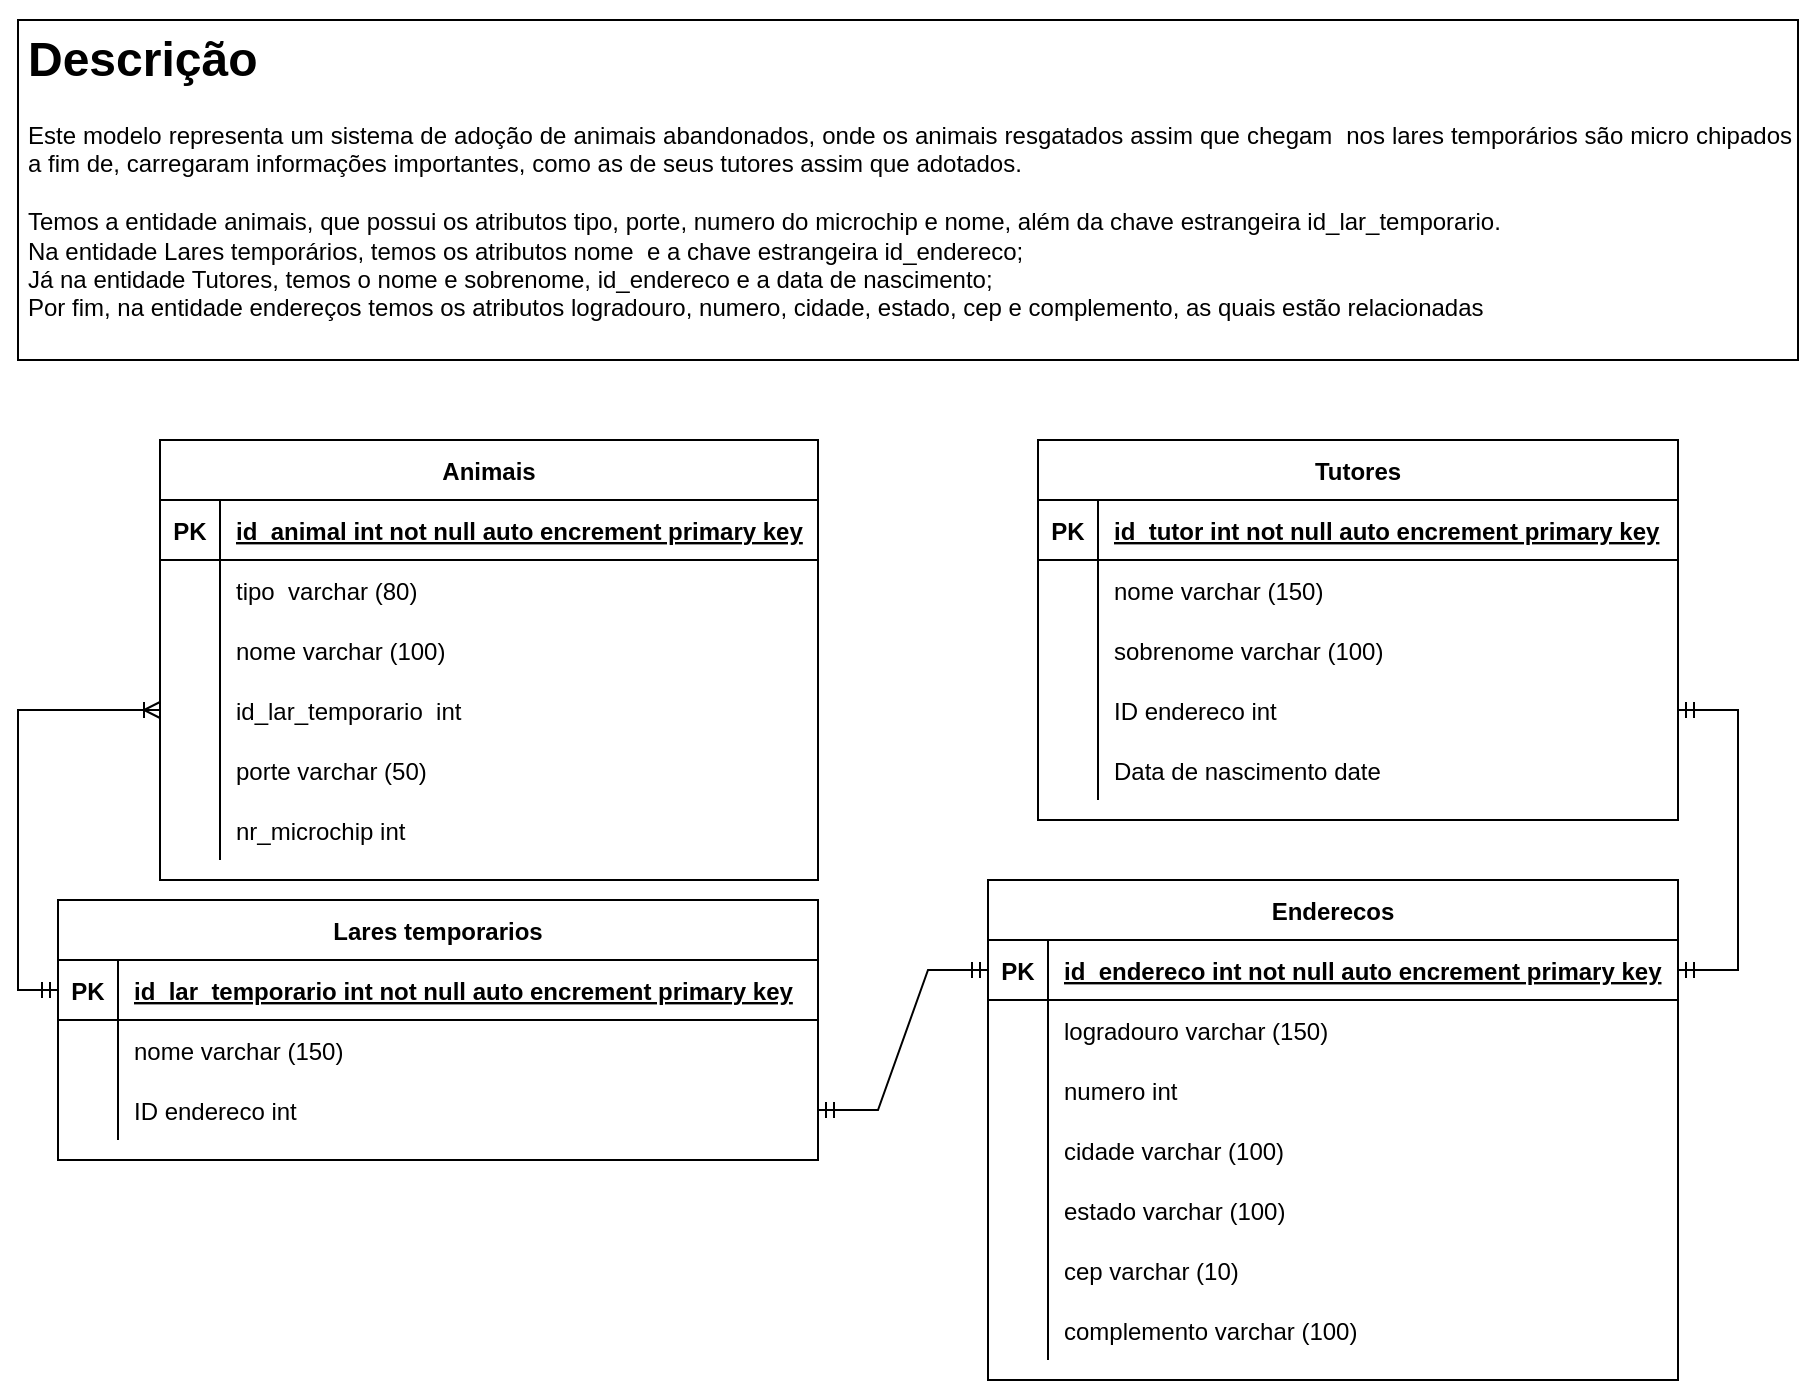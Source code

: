 <mxfile version="20.5.1" type="device"><diagram id="LzvaHE_dtgr_0zQ7VHrO" name="Página-1"><mxGraphModel dx="1604" dy="544" grid="1" gridSize="10" guides="1" tooltips="1" connect="1" arrows="1" fold="1" page="1" pageScale="1" pageWidth="827" pageHeight="1169" math="0" shadow="0"><root><mxCell id="0"/><mxCell id="1" parent="0"/><mxCell id="SdzZGXSx8gXh6L6TFy09-1" value="Animais" style="shape=table;startSize=30;container=1;collapsible=1;childLayout=tableLayout;fixedRows=1;rowLines=0;fontStyle=1;align=center;resizeLast=1;" vertex="1" parent="1"><mxGeometry x="-9" y="230" width="329" height="220" as="geometry"/></mxCell><mxCell id="SdzZGXSx8gXh6L6TFy09-2" value="" style="shape=tableRow;horizontal=0;startSize=0;swimlaneHead=0;swimlaneBody=0;fillColor=none;collapsible=0;dropTarget=0;points=[[0,0.5],[1,0.5]];portConstraint=eastwest;top=0;left=0;right=0;bottom=1;" vertex="1" parent="SdzZGXSx8gXh6L6TFy09-1"><mxGeometry y="30" width="329" height="30" as="geometry"/></mxCell><mxCell id="SdzZGXSx8gXh6L6TFy09-3" value="PK" style="shape=partialRectangle;connectable=0;fillColor=none;top=0;left=0;bottom=0;right=0;fontStyle=1;overflow=hidden;" vertex="1" parent="SdzZGXSx8gXh6L6TFy09-2"><mxGeometry width="30" height="30" as="geometry"><mxRectangle width="30" height="30" as="alternateBounds"/></mxGeometry></mxCell><mxCell id="SdzZGXSx8gXh6L6TFy09-4" value="id_animal int not null auto encrement primary key" style="shape=partialRectangle;connectable=0;fillColor=none;top=0;left=0;bottom=0;right=0;align=left;spacingLeft=6;fontStyle=5;overflow=hidden;" vertex="1" parent="SdzZGXSx8gXh6L6TFy09-2"><mxGeometry x="30" width="299" height="30" as="geometry"><mxRectangle width="299" height="30" as="alternateBounds"/></mxGeometry></mxCell><mxCell id="SdzZGXSx8gXh6L6TFy09-5" value="" style="shape=tableRow;horizontal=0;startSize=0;swimlaneHead=0;swimlaneBody=0;fillColor=none;collapsible=0;dropTarget=0;points=[[0,0.5],[1,0.5]];portConstraint=eastwest;top=0;left=0;right=0;bottom=0;" vertex="1" parent="SdzZGXSx8gXh6L6TFy09-1"><mxGeometry y="60" width="329" height="30" as="geometry"/></mxCell><mxCell id="SdzZGXSx8gXh6L6TFy09-6" value="" style="shape=partialRectangle;connectable=0;fillColor=none;top=0;left=0;bottom=0;right=0;editable=1;overflow=hidden;" vertex="1" parent="SdzZGXSx8gXh6L6TFy09-5"><mxGeometry width="30" height="30" as="geometry"><mxRectangle width="30" height="30" as="alternateBounds"/></mxGeometry></mxCell><mxCell id="SdzZGXSx8gXh6L6TFy09-7" value="tipo  varchar (80)" style="shape=partialRectangle;connectable=0;fillColor=none;top=0;left=0;bottom=0;right=0;align=left;spacingLeft=6;overflow=hidden;" vertex="1" parent="SdzZGXSx8gXh6L6TFy09-5"><mxGeometry x="30" width="299" height="30" as="geometry"><mxRectangle width="299" height="30" as="alternateBounds"/></mxGeometry></mxCell><mxCell id="SdzZGXSx8gXh6L6TFy09-124" value="" style="shape=tableRow;horizontal=0;startSize=0;swimlaneHead=0;swimlaneBody=0;fillColor=none;collapsible=0;dropTarget=0;points=[[0,0.5],[1,0.5]];portConstraint=eastwest;top=0;left=0;right=0;bottom=0;strokeColor=default;" vertex="1" parent="SdzZGXSx8gXh6L6TFy09-1"><mxGeometry y="90" width="329" height="30" as="geometry"/></mxCell><mxCell id="SdzZGXSx8gXh6L6TFy09-125" value="" style="shape=partialRectangle;connectable=0;fillColor=none;top=0;left=0;bottom=0;right=0;editable=1;overflow=hidden;strokeColor=default;" vertex="1" parent="SdzZGXSx8gXh6L6TFy09-124"><mxGeometry width="30" height="30" as="geometry"><mxRectangle width="30" height="30" as="alternateBounds"/></mxGeometry></mxCell><mxCell id="SdzZGXSx8gXh6L6TFy09-126" value="nome varchar (100)" style="shape=partialRectangle;connectable=0;fillColor=none;top=0;left=0;bottom=0;right=0;align=left;spacingLeft=6;overflow=hidden;strokeColor=default;" vertex="1" parent="SdzZGXSx8gXh6L6TFy09-124"><mxGeometry x="30" width="299" height="30" as="geometry"><mxRectangle width="299" height="30" as="alternateBounds"/></mxGeometry></mxCell><mxCell id="SdzZGXSx8gXh6L6TFy09-8" value="" style="shape=tableRow;horizontal=0;startSize=0;swimlaneHead=0;swimlaneBody=0;fillColor=none;collapsible=0;dropTarget=0;points=[[0,0.5],[1,0.5]];portConstraint=eastwest;top=0;left=0;right=0;bottom=0;" vertex="1" parent="SdzZGXSx8gXh6L6TFy09-1"><mxGeometry y="120" width="329" height="30" as="geometry"/></mxCell><mxCell id="SdzZGXSx8gXh6L6TFy09-9" value="" style="shape=partialRectangle;connectable=0;fillColor=none;top=0;left=0;bottom=0;right=0;editable=1;overflow=hidden;" vertex="1" parent="SdzZGXSx8gXh6L6TFy09-8"><mxGeometry width="30" height="30" as="geometry"><mxRectangle width="30" height="30" as="alternateBounds"/></mxGeometry></mxCell><mxCell id="SdzZGXSx8gXh6L6TFy09-10" value="id_lar_temporario  int" style="shape=partialRectangle;connectable=0;fillColor=none;top=0;left=0;bottom=0;right=0;align=left;spacingLeft=6;overflow=hidden;" vertex="1" parent="SdzZGXSx8gXh6L6TFy09-8"><mxGeometry x="30" width="299" height="30" as="geometry"><mxRectangle width="299" height="30" as="alternateBounds"/></mxGeometry></mxCell><mxCell id="SdzZGXSx8gXh6L6TFy09-11" value="" style="shape=tableRow;horizontal=0;startSize=0;swimlaneHead=0;swimlaneBody=0;fillColor=none;collapsible=0;dropTarget=0;points=[[0,0.5],[1,0.5]];portConstraint=eastwest;top=0;left=0;right=0;bottom=0;" vertex="1" parent="SdzZGXSx8gXh6L6TFy09-1"><mxGeometry y="150" width="329" height="30" as="geometry"/></mxCell><mxCell id="SdzZGXSx8gXh6L6TFy09-12" value="" style="shape=partialRectangle;connectable=0;fillColor=none;top=0;left=0;bottom=0;right=0;editable=1;overflow=hidden;" vertex="1" parent="SdzZGXSx8gXh6L6TFy09-11"><mxGeometry width="30" height="30" as="geometry"><mxRectangle width="30" height="30" as="alternateBounds"/></mxGeometry></mxCell><mxCell id="SdzZGXSx8gXh6L6TFy09-13" value="porte varchar (50)" style="shape=partialRectangle;connectable=0;fillColor=none;top=0;left=0;bottom=0;right=0;align=left;spacingLeft=6;overflow=hidden;" vertex="1" parent="SdzZGXSx8gXh6L6TFy09-11"><mxGeometry x="30" width="299" height="30" as="geometry"><mxRectangle width="299" height="30" as="alternateBounds"/></mxGeometry></mxCell><mxCell id="SdzZGXSx8gXh6L6TFy09-74" value="" style="shape=tableRow;horizontal=0;startSize=0;swimlaneHead=0;swimlaneBody=0;fillColor=none;collapsible=0;dropTarget=0;points=[[0,0.5],[1,0.5]];portConstraint=eastwest;top=0;left=0;right=0;bottom=0;" vertex="1" parent="SdzZGXSx8gXh6L6TFy09-1"><mxGeometry y="180" width="329" height="30" as="geometry"/></mxCell><mxCell id="SdzZGXSx8gXh6L6TFy09-75" value="" style="shape=partialRectangle;connectable=0;fillColor=none;top=0;left=0;bottom=0;right=0;editable=1;overflow=hidden;" vertex="1" parent="SdzZGXSx8gXh6L6TFy09-74"><mxGeometry width="30" height="30" as="geometry"><mxRectangle width="30" height="30" as="alternateBounds"/></mxGeometry></mxCell><mxCell id="SdzZGXSx8gXh6L6TFy09-76" value="nr_microchip int " style="shape=partialRectangle;connectable=0;fillColor=none;top=0;left=0;bottom=0;right=0;align=left;spacingLeft=6;overflow=hidden;" vertex="1" parent="SdzZGXSx8gXh6L6TFy09-74"><mxGeometry x="30" width="299" height="30" as="geometry"><mxRectangle width="299" height="30" as="alternateBounds"/></mxGeometry></mxCell><mxCell id="SdzZGXSx8gXh6L6TFy09-27" value="Tutores" style="shape=table;startSize=30;container=1;collapsible=1;childLayout=tableLayout;fixedRows=1;rowLines=0;fontStyle=1;align=center;resizeLast=1;" vertex="1" parent="1"><mxGeometry x="430" y="230" width="320" height="190" as="geometry"/></mxCell><mxCell id="SdzZGXSx8gXh6L6TFy09-28" value="" style="shape=tableRow;horizontal=0;startSize=0;swimlaneHead=0;swimlaneBody=0;fillColor=none;collapsible=0;dropTarget=0;points=[[0,0.5],[1,0.5]];portConstraint=eastwest;top=0;left=0;right=0;bottom=1;" vertex="1" parent="SdzZGXSx8gXh6L6TFy09-27"><mxGeometry y="30" width="320" height="30" as="geometry"/></mxCell><mxCell id="SdzZGXSx8gXh6L6TFy09-29" value="PK" style="shape=partialRectangle;connectable=0;fillColor=none;top=0;left=0;bottom=0;right=0;fontStyle=1;overflow=hidden;" vertex="1" parent="SdzZGXSx8gXh6L6TFy09-28"><mxGeometry width="30" height="30" as="geometry"><mxRectangle width="30" height="30" as="alternateBounds"/></mxGeometry></mxCell><mxCell id="SdzZGXSx8gXh6L6TFy09-30" value="id_tutor int not null auto encrement primary key" style="shape=partialRectangle;connectable=0;fillColor=none;top=0;left=0;bottom=0;right=0;align=left;spacingLeft=6;fontStyle=5;overflow=hidden;" vertex="1" parent="SdzZGXSx8gXh6L6TFy09-28"><mxGeometry x="30" width="290" height="30" as="geometry"><mxRectangle width="290" height="30" as="alternateBounds"/></mxGeometry></mxCell><mxCell id="SdzZGXSx8gXh6L6TFy09-31" value="" style="shape=tableRow;horizontal=0;startSize=0;swimlaneHead=0;swimlaneBody=0;fillColor=none;collapsible=0;dropTarget=0;points=[[0,0.5],[1,0.5]];portConstraint=eastwest;top=0;left=0;right=0;bottom=0;" vertex="1" parent="SdzZGXSx8gXh6L6TFy09-27"><mxGeometry y="60" width="320" height="30" as="geometry"/></mxCell><mxCell id="SdzZGXSx8gXh6L6TFy09-32" value="" style="shape=partialRectangle;connectable=0;fillColor=none;top=0;left=0;bottom=0;right=0;editable=1;overflow=hidden;" vertex="1" parent="SdzZGXSx8gXh6L6TFy09-31"><mxGeometry width="30" height="30" as="geometry"><mxRectangle width="30" height="30" as="alternateBounds"/></mxGeometry></mxCell><mxCell id="SdzZGXSx8gXh6L6TFy09-33" value="nome varchar (150)" style="shape=partialRectangle;connectable=0;fillColor=none;top=0;left=0;bottom=0;right=0;align=left;spacingLeft=6;overflow=hidden;" vertex="1" parent="SdzZGXSx8gXh6L6TFy09-31"><mxGeometry x="30" width="290" height="30" as="geometry"><mxRectangle width="290" height="30" as="alternateBounds"/></mxGeometry></mxCell><mxCell id="SdzZGXSx8gXh6L6TFy09-34" value="" style="shape=tableRow;horizontal=0;startSize=0;swimlaneHead=0;swimlaneBody=0;fillColor=none;collapsible=0;dropTarget=0;points=[[0,0.5],[1,0.5]];portConstraint=eastwest;top=0;left=0;right=0;bottom=0;" vertex="1" parent="SdzZGXSx8gXh6L6TFy09-27"><mxGeometry y="90" width="320" height="30" as="geometry"/></mxCell><mxCell id="SdzZGXSx8gXh6L6TFy09-35" value="" style="shape=partialRectangle;connectable=0;fillColor=none;top=0;left=0;bottom=0;right=0;editable=1;overflow=hidden;" vertex="1" parent="SdzZGXSx8gXh6L6TFy09-34"><mxGeometry width="30" height="30" as="geometry"><mxRectangle width="30" height="30" as="alternateBounds"/></mxGeometry></mxCell><mxCell id="SdzZGXSx8gXh6L6TFy09-36" value="sobrenome varchar (100)" style="shape=partialRectangle;connectable=0;fillColor=none;top=0;left=0;bottom=0;right=0;align=left;spacingLeft=6;overflow=hidden;" vertex="1" parent="SdzZGXSx8gXh6L6TFy09-34"><mxGeometry x="30" width="290" height="30" as="geometry"><mxRectangle width="290" height="30" as="alternateBounds"/></mxGeometry></mxCell><mxCell id="SdzZGXSx8gXh6L6TFy09-37" value="" style="shape=tableRow;horizontal=0;startSize=0;swimlaneHead=0;swimlaneBody=0;fillColor=none;collapsible=0;dropTarget=0;points=[[0,0.5],[1,0.5]];portConstraint=eastwest;top=0;left=0;right=0;bottom=0;" vertex="1" parent="SdzZGXSx8gXh6L6TFy09-27"><mxGeometry y="120" width="320" height="30" as="geometry"/></mxCell><mxCell id="SdzZGXSx8gXh6L6TFy09-38" value="" style="shape=partialRectangle;connectable=0;fillColor=none;top=0;left=0;bottom=0;right=0;editable=1;overflow=hidden;" vertex="1" parent="SdzZGXSx8gXh6L6TFy09-37"><mxGeometry width="30" height="30" as="geometry"><mxRectangle width="30" height="30" as="alternateBounds"/></mxGeometry></mxCell><mxCell id="SdzZGXSx8gXh6L6TFy09-39" value="ID endereco int" style="shape=partialRectangle;connectable=0;fillColor=none;top=0;left=0;bottom=0;right=0;align=left;spacingLeft=6;overflow=hidden;" vertex="1" parent="SdzZGXSx8gXh6L6TFy09-37"><mxGeometry x="30" width="290" height="30" as="geometry"><mxRectangle width="290" height="30" as="alternateBounds"/></mxGeometry></mxCell><mxCell id="SdzZGXSx8gXh6L6TFy09-41" value="" style="shape=tableRow;horizontal=0;startSize=0;swimlaneHead=0;swimlaneBody=0;fillColor=none;collapsible=0;dropTarget=0;points=[[0,0.5],[1,0.5]];portConstraint=eastwest;top=0;left=0;right=0;bottom=0;" vertex="1" parent="SdzZGXSx8gXh6L6TFy09-27"><mxGeometry y="150" width="320" height="30" as="geometry"/></mxCell><mxCell id="SdzZGXSx8gXh6L6TFy09-42" value="" style="shape=partialRectangle;connectable=0;fillColor=none;top=0;left=0;bottom=0;right=0;editable=1;overflow=hidden;" vertex="1" parent="SdzZGXSx8gXh6L6TFy09-41"><mxGeometry width="30" height="30" as="geometry"><mxRectangle width="30" height="30" as="alternateBounds"/></mxGeometry></mxCell><mxCell id="SdzZGXSx8gXh6L6TFy09-43" value="Data de nascimento date    " style="shape=partialRectangle;connectable=0;fillColor=none;top=0;left=0;bottom=0;right=0;align=left;spacingLeft=6;overflow=hidden;" vertex="1" parent="SdzZGXSx8gXh6L6TFy09-41"><mxGeometry x="30" width="290" height="30" as="geometry"><mxRectangle width="290" height="30" as="alternateBounds"/></mxGeometry></mxCell><mxCell id="SdzZGXSx8gXh6L6TFy09-44" value="Lares temporarios" style="shape=table;startSize=30;container=1;collapsible=1;childLayout=tableLayout;fixedRows=1;rowLines=0;fontStyle=1;align=center;resizeLast=1;" vertex="1" parent="1"><mxGeometry x="-60" y="460" width="380" height="130" as="geometry"/></mxCell><mxCell id="SdzZGXSx8gXh6L6TFy09-45" value="" style="shape=tableRow;horizontal=0;startSize=0;swimlaneHead=0;swimlaneBody=0;fillColor=none;collapsible=0;dropTarget=0;points=[[0,0.5],[1,0.5]];portConstraint=eastwest;top=0;left=0;right=0;bottom=1;" vertex="1" parent="SdzZGXSx8gXh6L6TFy09-44"><mxGeometry y="30" width="380" height="30" as="geometry"/></mxCell><mxCell id="SdzZGXSx8gXh6L6TFy09-46" value="PK" style="shape=partialRectangle;connectable=0;fillColor=none;top=0;left=0;bottom=0;right=0;fontStyle=1;overflow=hidden;" vertex="1" parent="SdzZGXSx8gXh6L6TFy09-45"><mxGeometry width="30" height="30" as="geometry"><mxRectangle width="30" height="30" as="alternateBounds"/></mxGeometry></mxCell><mxCell id="SdzZGXSx8gXh6L6TFy09-47" value="id_lar_temporario int not null auto encrement primary key" style="shape=partialRectangle;connectable=0;fillColor=none;top=0;left=0;bottom=0;right=0;align=left;spacingLeft=6;fontStyle=5;overflow=hidden;" vertex="1" parent="SdzZGXSx8gXh6L6TFy09-45"><mxGeometry x="30" width="350" height="30" as="geometry"><mxRectangle width="350" height="30" as="alternateBounds"/></mxGeometry></mxCell><mxCell id="SdzZGXSx8gXh6L6TFy09-48" value="" style="shape=tableRow;horizontal=0;startSize=0;swimlaneHead=0;swimlaneBody=0;fillColor=none;collapsible=0;dropTarget=0;points=[[0,0.5],[1,0.5]];portConstraint=eastwest;top=0;left=0;right=0;bottom=0;" vertex="1" parent="SdzZGXSx8gXh6L6TFy09-44"><mxGeometry y="60" width="380" height="30" as="geometry"/></mxCell><mxCell id="SdzZGXSx8gXh6L6TFy09-49" value="" style="shape=partialRectangle;connectable=0;fillColor=none;top=0;left=0;bottom=0;right=0;editable=1;overflow=hidden;" vertex="1" parent="SdzZGXSx8gXh6L6TFy09-48"><mxGeometry width="30" height="30" as="geometry"><mxRectangle width="30" height="30" as="alternateBounds"/></mxGeometry></mxCell><mxCell id="SdzZGXSx8gXh6L6TFy09-50" value="nome varchar (150)" style="shape=partialRectangle;connectable=0;fillColor=none;top=0;left=0;bottom=0;right=0;align=left;spacingLeft=6;overflow=hidden;" vertex="1" parent="SdzZGXSx8gXh6L6TFy09-48"><mxGeometry x="30" width="350" height="30" as="geometry"><mxRectangle width="350" height="30" as="alternateBounds"/></mxGeometry></mxCell><mxCell id="SdzZGXSx8gXh6L6TFy09-54" value="" style="shape=tableRow;horizontal=0;startSize=0;swimlaneHead=0;swimlaneBody=0;fillColor=none;collapsible=0;dropTarget=0;points=[[0,0.5],[1,0.5]];portConstraint=eastwest;top=0;left=0;right=0;bottom=0;" vertex="1" parent="SdzZGXSx8gXh6L6TFy09-44"><mxGeometry y="90" width="380" height="30" as="geometry"/></mxCell><mxCell id="SdzZGXSx8gXh6L6TFy09-55" value="" style="shape=partialRectangle;connectable=0;fillColor=none;top=0;left=0;bottom=0;right=0;editable=1;overflow=hidden;" vertex="1" parent="SdzZGXSx8gXh6L6TFy09-54"><mxGeometry width="30" height="30" as="geometry"><mxRectangle width="30" height="30" as="alternateBounds"/></mxGeometry></mxCell><mxCell id="SdzZGXSx8gXh6L6TFy09-56" value="ID endereco int" style="shape=partialRectangle;connectable=0;fillColor=none;top=0;left=0;bottom=0;right=0;align=left;spacingLeft=6;overflow=hidden;" vertex="1" parent="SdzZGXSx8gXh6L6TFy09-54"><mxGeometry x="30" width="350" height="30" as="geometry"><mxRectangle width="350" height="30" as="alternateBounds"/></mxGeometry></mxCell><mxCell id="SdzZGXSx8gXh6L6TFy09-81" value="Enderecos" style="shape=table;startSize=30;container=1;collapsible=1;childLayout=tableLayout;fixedRows=1;rowLines=0;fontStyle=1;align=center;resizeLast=1;" vertex="1" parent="1"><mxGeometry x="405" y="450" width="345" height="250" as="geometry"/></mxCell><mxCell id="SdzZGXSx8gXh6L6TFy09-82" value="" style="shape=tableRow;horizontal=0;startSize=0;swimlaneHead=0;swimlaneBody=0;fillColor=none;collapsible=0;dropTarget=0;points=[[0,0.5],[1,0.5]];portConstraint=eastwest;top=0;left=0;right=0;bottom=1;" vertex="1" parent="SdzZGXSx8gXh6L6TFy09-81"><mxGeometry y="30" width="345" height="30" as="geometry"/></mxCell><mxCell id="SdzZGXSx8gXh6L6TFy09-83" value="PK" style="shape=partialRectangle;connectable=0;fillColor=none;top=0;left=0;bottom=0;right=0;fontStyle=1;overflow=hidden;" vertex="1" parent="SdzZGXSx8gXh6L6TFy09-82"><mxGeometry width="30" height="30" as="geometry"><mxRectangle width="30" height="30" as="alternateBounds"/></mxGeometry></mxCell><mxCell id="SdzZGXSx8gXh6L6TFy09-84" value="id_endereco int not null auto encrement primary key" style="shape=partialRectangle;connectable=0;fillColor=none;top=0;left=0;bottom=0;right=0;align=left;spacingLeft=6;fontStyle=5;overflow=hidden;" vertex="1" parent="SdzZGXSx8gXh6L6TFy09-82"><mxGeometry x="30" width="315" height="30" as="geometry"><mxRectangle width="315" height="30" as="alternateBounds"/></mxGeometry></mxCell><mxCell id="SdzZGXSx8gXh6L6TFy09-88" value="" style="shape=tableRow;horizontal=0;startSize=0;swimlaneHead=0;swimlaneBody=0;fillColor=none;collapsible=0;dropTarget=0;points=[[0,0.5],[1,0.5]];portConstraint=eastwest;top=0;left=0;right=0;bottom=0;" vertex="1" parent="SdzZGXSx8gXh6L6TFy09-81"><mxGeometry y="60" width="345" height="30" as="geometry"/></mxCell><mxCell id="SdzZGXSx8gXh6L6TFy09-89" value="" style="shape=partialRectangle;connectable=0;fillColor=none;top=0;left=0;bottom=0;right=0;editable=1;overflow=hidden;" vertex="1" parent="SdzZGXSx8gXh6L6TFy09-88"><mxGeometry width="30" height="30" as="geometry"><mxRectangle width="30" height="30" as="alternateBounds"/></mxGeometry></mxCell><mxCell id="SdzZGXSx8gXh6L6TFy09-90" value="logradouro varchar (150)" style="shape=partialRectangle;connectable=0;fillColor=none;top=0;left=0;bottom=0;right=0;align=left;spacingLeft=6;overflow=hidden;" vertex="1" parent="SdzZGXSx8gXh6L6TFy09-88"><mxGeometry x="30" width="315" height="30" as="geometry"><mxRectangle width="315" height="30" as="alternateBounds"/></mxGeometry></mxCell><mxCell id="SdzZGXSx8gXh6L6TFy09-91" value="" style="shape=tableRow;horizontal=0;startSize=0;swimlaneHead=0;swimlaneBody=0;fillColor=none;collapsible=0;dropTarget=0;points=[[0,0.5],[1,0.5]];portConstraint=eastwest;top=0;left=0;right=0;bottom=0;" vertex="1" parent="SdzZGXSx8gXh6L6TFy09-81"><mxGeometry y="90" width="345" height="30" as="geometry"/></mxCell><mxCell id="SdzZGXSx8gXh6L6TFy09-92" value="" style="shape=partialRectangle;connectable=0;fillColor=none;top=0;left=0;bottom=0;right=0;editable=1;overflow=hidden;" vertex="1" parent="SdzZGXSx8gXh6L6TFy09-91"><mxGeometry width="30" height="30" as="geometry"><mxRectangle width="30" height="30" as="alternateBounds"/></mxGeometry></mxCell><mxCell id="SdzZGXSx8gXh6L6TFy09-93" value="numero int" style="shape=partialRectangle;connectable=0;fillColor=none;top=0;left=0;bottom=0;right=0;align=left;spacingLeft=6;overflow=hidden;" vertex="1" parent="SdzZGXSx8gXh6L6TFy09-91"><mxGeometry x="30" width="315" height="30" as="geometry"><mxRectangle width="315" height="30" as="alternateBounds"/></mxGeometry></mxCell><mxCell id="SdzZGXSx8gXh6L6TFy09-94" value="" style="shape=tableRow;horizontal=0;startSize=0;swimlaneHead=0;swimlaneBody=0;fillColor=none;collapsible=0;dropTarget=0;points=[[0,0.5],[1,0.5]];portConstraint=eastwest;top=0;left=0;right=0;bottom=0;" vertex="1" parent="SdzZGXSx8gXh6L6TFy09-81"><mxGeometry y="120" width="345" height="30" as="geometry"/></mxCell><mxCell id="SdzZGXSx8gXh6L6TFy09-95" value="" style="shape=partialRectangle;connectable=0;fillColor=none;top=0;left=0;bottom=0;right=0;editable=1;overflow=hidden;" vertex="1" parent="SdzZGXSx8gXh6L6TFy09-94"><mxGeometry width="30" height="30" as="geometry"><mxRectangle width="30" height="30" as="alternateBounds"/></mxGeometry></mxCell><mxCell id="SdzZGXSx8gXh6L6TFy09-96" value="cidade varchar (100)" style="shape=partialRectangle;connectable=0;fillColor=none;top=0;left=0;bottom=0;right=0;align=left;spacingLeft=6;overflow=hidden;" vertex="1" parent="SdzZGXSx8gXh6L6TFy09-94"><mxGeometry x="30" width="315" height="30" as="geometry"><mxRectangle width="315" height="30" as="alternateBounds"/></mxGeometry></mxCell><mxCell id="SdzZGXSx8gXh6L6TFy09-108" value="" style="shape=tableRow;horizontal=0;startSize=0;swimlaneHead=0;swimlaneBody=0;fillColor=none;collapsible=0;dropTarget=0;points=[[0,0.5],[1,0.5]];portConstraint=eastwest;top=0;left=0;right=0;bottom=0;" vertex="1" parent="SdzZGXSx8gXh6L6TFy09-81"><mxGeometry y="150" width="345" height="30" as="geometry"/></mxCell><mxCell id="SdzZGXSx8gXh6L6TFy09-109" value="" style="shape=partialRectangle;connectable=0;fillColor=none;top=0;left=0;bottom=0;right=0;editable=1;overflow=hidden;" vertex="1" parent="SdzZGXSx8gXh6L6TFy09-108"><mxGeometry width="30" height="30" as="geometry"><mxRectangle width="30" height="30" as="alternateBounds"/></mxGeometry></mxCell><mxCell id="SdzZGXSx8gXh6L6TFy09-110" value="estado varchar (100)" style="shape=partialRectangle;connectable=0;fillColor=none;top=0;left=0;bottom=0;right=0;align=left;spacingLeft=6;overflow=hidden;" vertex="1" parent="SdzZGXSx8gXh6L6TFy09-108"><mxGeometry x="30" width="315" height="30" as="geometry"><mxRectangle width="315" height="30" as="alternateBounds"/></mxGeometry></mxCell><mxCell id="SdzZGXSx8gXh6L6TFy09-97" value="" style="shape=tableRow;horizontal=0;startSize=0;swimlaneHead=0;swimlaneBody=0;fillColor=none;collapsible=0;dropTarget=0;points=[[0,0.5],[1,0.5]];portConstraint=eastwest;top=0;left=0;right=0;bottom=0;" vertex="1" parent="SdzZGXSx8gXh6L6TFy09-81"><mxGeometry y="180" width="345" height="30" as="geometry"/></mxCell><mxCell id="SdzZGXSx8gXh6L6TFy09-98" value="" style="shape=partialRectangle;connectable=0;fillColor=none;top=0;left=0;bottom=0;right=0;editable=1;overflow=hidden;" vertex="1" parent="SdzZGXSx8gXh6L6TFy09-97"><mxGeometry width="30" height="30" as="geometry"><mxRectangle width="30" height="30" as="alternateBounds"/></mxGeometry></mxCell><mxCell id="SdzZGXSx8gXh6L6TFy09-99" value="cep varchar (10)" style="shape=partialRectangle;connectable=0;fillColor=none;top=0;left=0;bottom=0;right=0;align=left;spacingLeft=6;overflow=hidden;" vertex="1" parent="SdzZGXSx8gXh6L6TFy09-97"><mxGeometry x="30" width="315" height="30" as="geometry"><mxRectangle width="315" height="30" as="alternateBounds"/></mxGeometry></mxCell><mxCell id="SdzZGXSx8gXh6L6TFy09-100" value="" style="shape=tableRow;horizontal=0;startSize=0;swimlaneHead=0;swimlaneBody=0;fillColor=none;collapsible=0;dropTarget=0;points=[[0,0.5],[1,0.5]];portConstraint=eastwest;top=0;left=0;right=0;bottom=0;" vertex="1" parent="SdzZGXSx8gXh6L6TFy09-81"><mxGeometry y="210" width="345" height="30" as="geometry"/></mxCell><mxCell id="SdzZGXSx8gXh6L6TFy09-101" value="" style="shape=partialRectangle;connectable=0;fillColor=none;top=0;left=0;bottom=0;right=0;editable=1;overflow=hidden;" vertex="1" parent="SdzZGXSx8gXh6L6TFy09-100"><mxGeometry width="30" height="30" as="geometry"><mxRectangle width="30" height="30" as="alternateBounds"/></mxGeometry></mxCell><mxCell id="SdzZGXSx8gXh6L6TFy09-102" value="complemento varchar (100)" style="shape=partialRectangle;connectable=0;fillColor=none;top=0;left=0;bottom=0;right=0;align=left;spacingLeft=6;overflow=hidden;" vertex="1" parent="SdzZGXSx8gXh6L6TFy09-100"><mxGeometry x="30" width="315" height="30" as="geometry"><mxRectangle width="315" height="30" as="alternateBounds"/></mxGeometry></mxCell><mxCell id="SdzZGXSx8gXh6L6TFy09-112" value="" style="edgeStyle=entityRelationEdgeStyle;fontSize=12;html=1;endArrow=ERmandOne;startArrow=ERmandOne;rounded=0;entryX=0;entryY=0.5;entryDx=0;entryDy=0;exitX=1;exitY=0.5;exitDx=0;exitDy=0;" edge="1" parent="1" source="SdzZGXSx8gXh6L6TFy09-54" target="SdzZGXSx8gXh6L6TFy09-82"><mxGeometry width="100" height="100" relative="1" as="geometry"><mxPoint x="300" y="640" as="sourcePoint"/><mxPoint x="400" y="540" as="targetPoint"/></mxGeometry></mxCell><mxCell id="SdzZGXSx8gXh6L6TFy09-114" value="" style="edgeStyle=entityRelationEdgeStyle;fontSize=12;html=1;endArrow=ERmandOne;startArrow=ERmandOne;rounded=0;entryX=1;entryY=0.5;entryDx=0;entryDy=0;exitX=1;exitY=0.5;exitDx=0;exitDy=0;" edge="1" parent="1" source="SdzZGXSx8gXh6L6TFy09-82" target="SdzZGXSx8gXh6L6TFy09-37"><mxGeometry width="100" height="100" relative="1" as="geometry"><mxPoint x="770" y="460" as="sourcePoint"/><mxPoint x="870" y="360" as="targetPoint"/></mxGeometry></mxCell><mxCell id="SdzZGXSx8gXh6L6TFy09-121" value="&lt;h1&gt;Descrição&lt;/h1&gt;&lt;p&gt;&lt;/p&gt;&lt;div style=&quot;text-align: justify;&quot;&gt;Este modelo representa um sistema de adoção de animais abandonados, onde os animais resgatados assim que chegam &amp;nbsp;nos lares temporários são micro chipados a fim de, carregaram informações importantes, como as de seus tutores assim que adotados.&lt;/div&gt;&lt;div style=&quot;text-align: justify;&quot;&gt;&lt;br&gt;&lt;/div&gt;&lt;div style=&quot;text-align: justify;&quot;&gt;Temos a entidade animais, que possui os atributos tipo, porte, numero do microchip e nome, além da chave estrangeira id_lar_temporario.&lt;/div&gt;&lt;div style=&quot;text-align: justify;&quot;&gt;Na entidade Lares temporários, temos os atributos nome &amp;nbsp;e a chave estrangeira id_endereco;&lt;/div&gt;&lt;div style=&quot;text-align: justify;&quot;&gt;Já na entidade Tutores, temos o nome e sobrenome, id_endereco e a data de nascimento;&lt;/div&gt;&lt;div style=&quot;text-align: justify;&quot;&gt;Por fim, na entidade endereços temos os atributos logradouro, numero, cidade, estado, cep e complemento, as quais estão relacionadas&amp;nbsp;&lt;/div&gt;&lt;p&gt;&lt;/p&gt;" style="text;html=1;spacing=5;spacingTop=-20;whiteSpace=wrap;overflow=hidden;rounded=0;strokeColor=default;" vertex="1" parent="1"><mxGeometry x="-80" y="20" width="890" height="170" as="geometry"/></mxCell><mxCell id="SdzZGXSx8gXh6L6TFy09-127" value="" style="edgeStyle=orthogonalEdgeStyle;fontSize=12;html=1;endArrow=ERoneToMany;startArrow=ERmandOne;rounded=0;entryX=0;entryY=0.5;entryDx=0;entryDy=0;exitX=0;exitY=0.5;exitDx=0;exitDy=0;" edge="1" parent="1" source="SdzZGXSx8gXh6L6TFy09-45" target="SdzZGXSx8gXh6L6TFy09-8"><mxGeometry width="100" height="100" relative="1" as="geometry"><mxPoint x="-130" y="470" as="sourcePoint"/><mxPoint x="-30" y="370" as="targetPoint"/><Array as="points"><mxPoint x="-80" y="505"/><mxPoint x="-80" y="365"/></Array></mxGeometry></mxCell></root></mxGraphModel></diagram></mxfile>